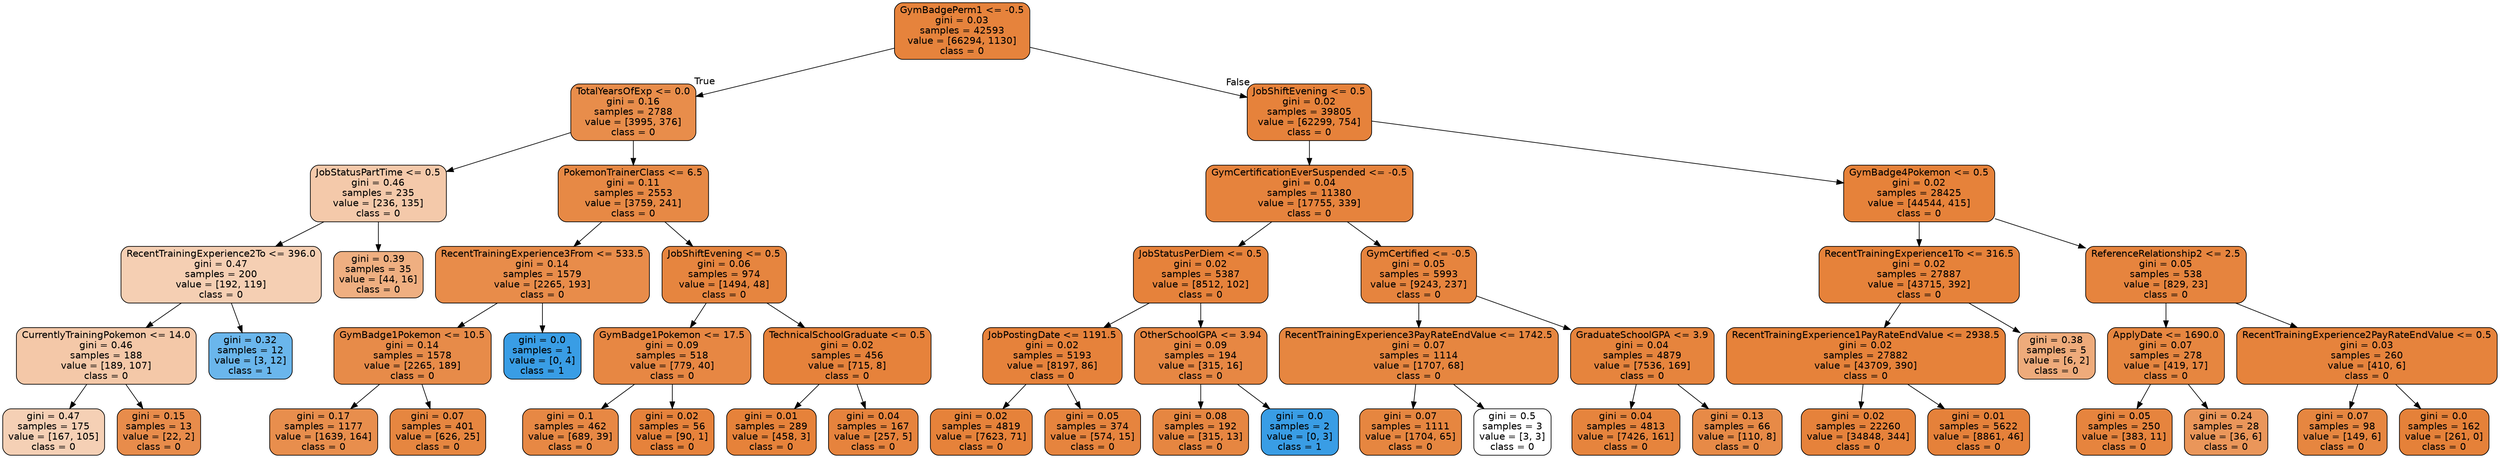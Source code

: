 digraph Tree {
node [shape=box, style="filled, rounded", color="black", fontname=helvetica] ;
edge [fontname=helvetica] ;
0 [label="GymBadgePerm1 <= -0.5\ngini = 0.03\nsamples = 42593\nvalue = [66294, 1130]\nclass = 0", fillcolor="#e58139fb"] ;
1 [label="TotalYearsOfExp <= 0.0\ngini = 0.16\nsamples = 2788\nvalue = [3995, 376]\nclass = 0", fillcolor="#e58139e7"] ;
0 -> 1 [labeldistance=2.5, labelangle=45, headlabel="True"] ;
2 [label="JobStatusPartTime <= 0.5\ngini = 0.46\nsamples = 235\nvalue = [236, 135]\nclass = 0", fillcolor="#e581396d"] ;
1 -> 2 ;
3 [label="RecentTrainingExperience2To <= 396.0\ngini = 0.47\nsamples = 200\nvalue = [192, 119]\nclass = 0", fillcolor="#e5813961"] ;
2 -> 3 ;
4 [label="CurrentlyTrainingPokemon <= 14.0\ngini = 0.46\nsamples = 188\nvalue = [189, 107]\nclass = 0", fillcolor="#e581396f"] ;
3 -> 4 ;
5 [label="gini = 0.47\nsamples = 175\nvalue = [167, 105]\nclass = 0", fillcolor="#e581395f"] ;
4 -> 5 ;
6 [label="gini = 0.15\nsamples = 13\nvalue = [22, 2]\nclass = 0", fillcolor="#e58139e8"] ;
4 -> 6 ;
7 [label="gini = 0.32\nsamples = 12\nvalue = [3, 12]\nclass = 1", fillcolor="#399de5bf"] ;
3 -> 7 ;
8 [label="gini = 0.39\nsamples = 35\nvalue = [44, 16]\nclass = 0", fillcolor="#e58139a2"] ;
2 -> 8 ;
9 [label="PokemonTrainerClass <= 6.5\ngini = 0.11\nsamples = 2553\nvalue = [3759, 241]\nclass = 0", fillcolor="#e58139ef"] ;
1 -> 9 ;
10 [label="RecentTrainingExperience3From <= 533.5\ngini = 0.14\nsamples = 1579\nvalue = [2265, 193]\nclass = 0", fillcolor="#e58139e9"] ;
9 -> 10 ;
11 [label="GymBadge1Pokemon <= 10.5\ngini = 0.14\nsamples = 1578\nvalue = [2265, 189]\nclass = 0", fillcolor="#e58139ea"] ;
10 -> 11 ;
12 [label="gini = 0.17\nsamples = 1177\nvalue = [1639, 164]\nclass = 0", fillcolor="#e58139e5"] ;
11 -> 12 ;
13 [label="gini = 0.07\nsamples = 401\nvalue = [626, 25]\nclass = 0", fillcolor="#e58139f5"] ;
11 -> 13 ;
14 [label="gini = 0.0\nsamples = 1\nvalue = [0, 4]\nclass = 1", fillcolor="#399de5ff"] ;
10 -> 14 ;
15 [label="JobShiftEvening <= 0.5\ngini = 0.06\nsamples = 974\nvalue = [1494, 48]\nclass = 0", fillcolor="#e58139f7"] ;
9 -> 15 ;
16 [label="GymBadge1Pokemon <= 17.5\ngini = 0.09\nsamples = 518\nvalue = [779, 40]\nclass = 0", fillcolor="#e58139f2"] ;
15 -> 16 ;
17 [label="gini = 0.1\nsamples = 462\nvalue = [689, 39]\nclass = 0", fillcolor="#e58139f1"] ;
16 -> 17 ;
18 [label="gini = 0.02\nsamples = 56\nvalue = [90, 1]\nclass = 0", fillcolor="#e58139fc"] ;
16 -> 18 ;
19 [label="TechnicalSchoolGraduate <= 0.5\ngini = 0.02\nsamples = 456\nvalue = [715, 8]\nclass = 0", fillcolor="#e58139fc"] ;
15 -> 19 ;
20 [label="gini = 0.01\nsamples = 289\nvalue = [458, 3]\nclass = 0", fillcolor="#e58139fd"] ;
19 -> 20 ;
21 [label="gini = 0.04\nsamples = 167\nvalue = [257, 5]\nclass = 0", fillcolor="#e58139fa"] ;
19 -> 21 ;
22 [label="JobShiftEvening <= 0.5\ngini = 0.02\nsamples = 39805\nvalue = [62299, 754]\nclass = 0", fillcolor="#e58139fc"] ;
0 -> 22 [labeldistance=2.5, labelangle=-45, headlabel="False"] ;
23 [label="GymCertificationEverSuspended <= -0.5\ngini = 0.04\nsamples = 11380\nvalue = [17755, 339]\nclass = 0", fillcolor="#e58139fa"] ;
22 -> 23 ;
24 [label="JobStatusPerDiem <= 0.5\ngini = 0.02\nsamples = 5387\nvalue = [8512, 102]\nclass = 0", fillcolor="#e58139fc"] ;
23 -> 24 ;
25 [label="JobPostingDate <= 1191.5\ngini = 0.02\nsamples = 5193\nvalue = [8197, 86]\nclass = 0", fillcolor="#e58139fc"] ;
24 -> 25 ;
26 [label="gini = 0.02\nsamples = 4819\nvalue = [7623, 71]\nclass = 0", fillcolor="#e58139fd"] ;
25 -> 26 ;
27 [label="gini = 0.05\nsamples = 374\nvalue = [574, 15]\nclass = 0", fillcolor="#e58139f8"] ;
25 -> 27 ;
28 [label="OtherSchoolGPA <= 3.94\ngini = 0.09\nsamples = 194\nvalue = [315, 16]\nclass = 0", fillcolor="#e58139f2"] ;
24 -> 28 ;
29 [label="gini = 0.08\nsamples = 192\nvalue = [315, 13]\nclass = 0", fillcolor="#e58139f4"] ;
28 -> 29 ;
30 [label="gini = 0.0\nsamples = 2\nvalue = [0, 3]\nclass = 1", fillcolor="#399de5ff"] ;
28 -> 30 ;
31 [label="GymCertified <= -0.5\ngini = 0.05\nsamples = 5993\nvalue = [9243, 237]\nclass = 0", fillcolor="#e58139f8"] ;
23 -> 31 ;
32 [label="RecentTrainingExperience3PayRateEndValue <= 1742.5\ngini = 0.07\nsamples = 1114\nvalue = [1707, 68]\nclass = 0", fillcolor="#e58139f5"] ;
31 -> 32 ;
33 [label="gini = 0.07\nsamples = 1111\nvalue = [1704, 65]\nclass = 0", fillcolor="#e58139f5"] ;
32 -> 33 ;
34 [label="gini = 0.5\nsamples = 3\nvalue = [3, 3]\nclass = 0", fillcolor="#e5813900"] ;
32 -> 34 ;
35 [label="GraduateSchoolGPA <= 3.9\ngini = 0.04\nsamples = 4879\nvalue = [7536, 169]\nclass = 0", fillcolor="#e58139f9"] ;
31 -> 35 ;
36 [label="gini = 0.04\nsamples = 4813\nvalue = [7426, 161]\nclass = 0", fillcolor="#e58139f9"] ;
35 -> 36 ;
37 [label="gini = 0.13\nsamples = 66\nvalue = [110, 8]\nclass = 0", fillcolor="#e58139ec"] ;
35 -> 37 ;
38 [label="GymBadge4Pokemon <= 0.5\ngini = 0.02\nsamples = 28425\nvalue = [44544, 415]\nclass = 0", fillcolor="#e58139fd"] ;
22 -> 38 ;
39 [label="RecentTrainingExperience1To <= 316.5\ngini = 0.02\nsamples = 27887\nvalue = [43715, 392]\nclass = 0", fillcolor="#e58139fd"] ;
38 -> 39 ;
40 [label="RecentTrainingExperience1PayRateEndValue <= 2938.5\ngini = 0.02\nsamples = 27882\nvalue = [43709, 390]\nclass = 0", fillcolor="#e58139fd"] ;
39 -> 40 ;
41 [label="gini = 0.02\nsamples = 22260\nvalue = [34848, 344]\nclass = 0", fillcolor="#e58139fc"] ;
40 -> 41 ;
42 [label="gini = 0.01\nsamples = 5622\nvalue = [8861, 46]\nclass = 0", fillcolor="#e58139fe"] ;
40 -> 42 ;
43 [label="gini = 0.38\nsamples = 5\nvalue = [6, 2]\nclass = 0", fillcolor="#e58139aa"] ;
39 -> 43 ;
44 [label="ReferenceRelationship2 <= 2.5\ngini = 0.05\nsamples = 538\nvalue = [829, 23]\nclass = 0", fillcolor="#e58139f8"] ;
38 -> 44 ;
45 [label="ApplyDate <= 1690.0\ngini = 0.07\nsamples = 278\nvalue = [419, 17]\nclass = 0", fillcolor="#e58139f5"] ;
44 -> 45 ;
46 [label="gini = 0.05\nsamples = 250\nvalue = [383, 11]\nclass = 0", fillcolor="#e58139f8"] ;
45 -> 46 ;
47 [label="gini = 0.24\nsamples = 28\nvalue = [36, 6]\nclass = 0", fillcolor="#e58139d4"] ;
45 -> 47 ;
48 [label="RecentTrainingExperience2PayRateEndValue <= 0.5\ngini = 0.03\nsamples = 260\nvalue = [410, 6]\nclass = 0", fillcolor="#e58139fb"] ;
44 -> 48 ;
49 [label="gini = 0.07\nsamples = 98\nvalue = [149, 6]\nclass = 0", fillcolor="#e58139f5"] ;
48 -> 49 ;
50 [label="gini = 0.0\nsamples = 162\nvalue = [261, 0]\nclass = 0", fillcolor="#e58139ff"] ;
48 -> 50 ;
}